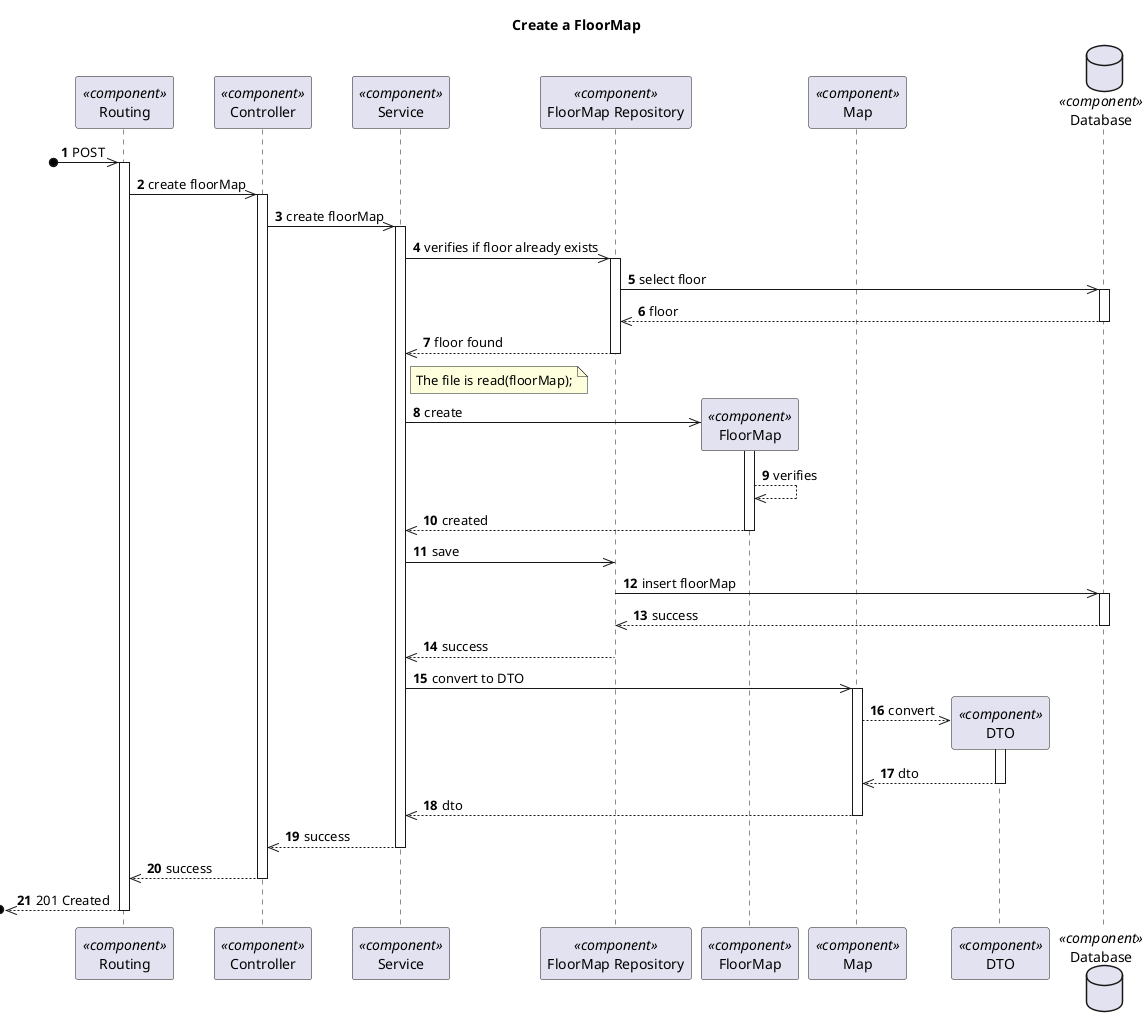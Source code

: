 @startuml Process View - Level 3

autonumber
skinparam packageStyle rect

title Create a FloorMap

participant "Routing" as routing <<component>>
participant "Controller" as controller <<component>>
participant "Service" as service <<component>>
participant "FloorMap Repository" as floorMaprepo <<component>>
participant "FloorMap" as floorMap <<component>>
participant "Map" as map <<component>>
participant "DTO" as dto <<component>>
database "Database" as db <<component>>

?o->> routing : POST
activate routing
routing ->> controller : create floorMap

activate controller
controller ->> service : create floorMap

activate service
service ->> floorMaprepo : verifies if floor already exists

activate floorMaprepo
floorMaprepo ->> db : select floor
activate db
db -->> floorMaprepo : floor
deactivate db

floorMaprepo -->> service : floor found
deactivate floorMaprepo

note right of service
The file is read(floorMap);
end note

service ->> floorMap** : create
activate floorMap

floorMap -->> floorMap: verifies

floorMap -->> service : created
deactivate floorMap

service ->> floorMaprepo : save
floorMaprepo ->> db : insert floorMap
activate db
db -->> floorMaprepo : success
deactivate db

floorMaprepo -->> service : success
deactivate floorMaprepo

service ->> map : convert to DTO
activate map

map -->> dto** : convert
activate dto

dto -->> map : dto
deactivate dto

map -->> service : dto
deactivate map

service -->> controller : success
deactivate service

controller -->> routing : success
deactivate controller

?o<<-- routing : 201 Created
deactivate routing

@enduml